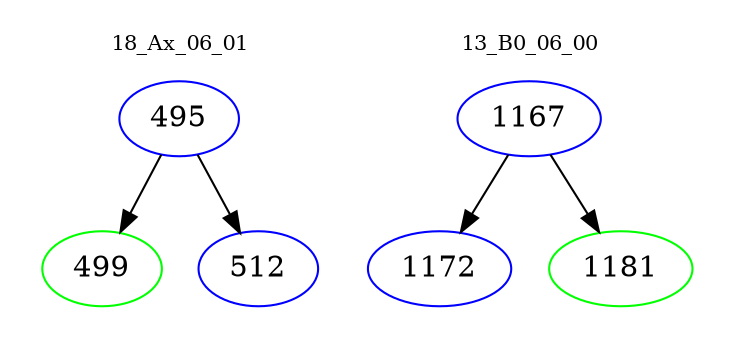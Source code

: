 digraph{
subgraph cluster_0 {
color = white
label = "18_Ax_06_01";
fontsize=10;
T0_495 [label="495", color="blue"]
T0_495 -> T0_499 [color="black"]
T0_499 [label="499", color="green"]
T0_495 -> T0_512 [color="black"]
T0_512 [label="512", color="blue"]
}
subgraph cluster_1 {
color = white
label = "13_B0_06_00";
fontsize=10;
T1_1167 [label="1167", color="blue"]
T1_1167 -> T1_1172 [color="black"]
T1_1172 [label="1172", color="blue"]
T1_1167 -> T1_1181 [color="black"]
T1_1181 [label="1181", color="green"]
}
}
